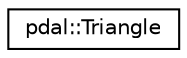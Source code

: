 digraph "Graphical Class Hierarchy"
{
  edge [fontname="Helvetica",fontsize="10",labelfontname="Helvetica",labelfontsize="10"];
  node [fontname="Helvetica",fontsize="10",shape=record];
  rankdir="LR";
  Node1 [label="pdal::Triangle",height=0.2,width=0.4,color="black", fillcolor="white", style="filled",URL="$classpdal_1_1Triangle.html"];
}
